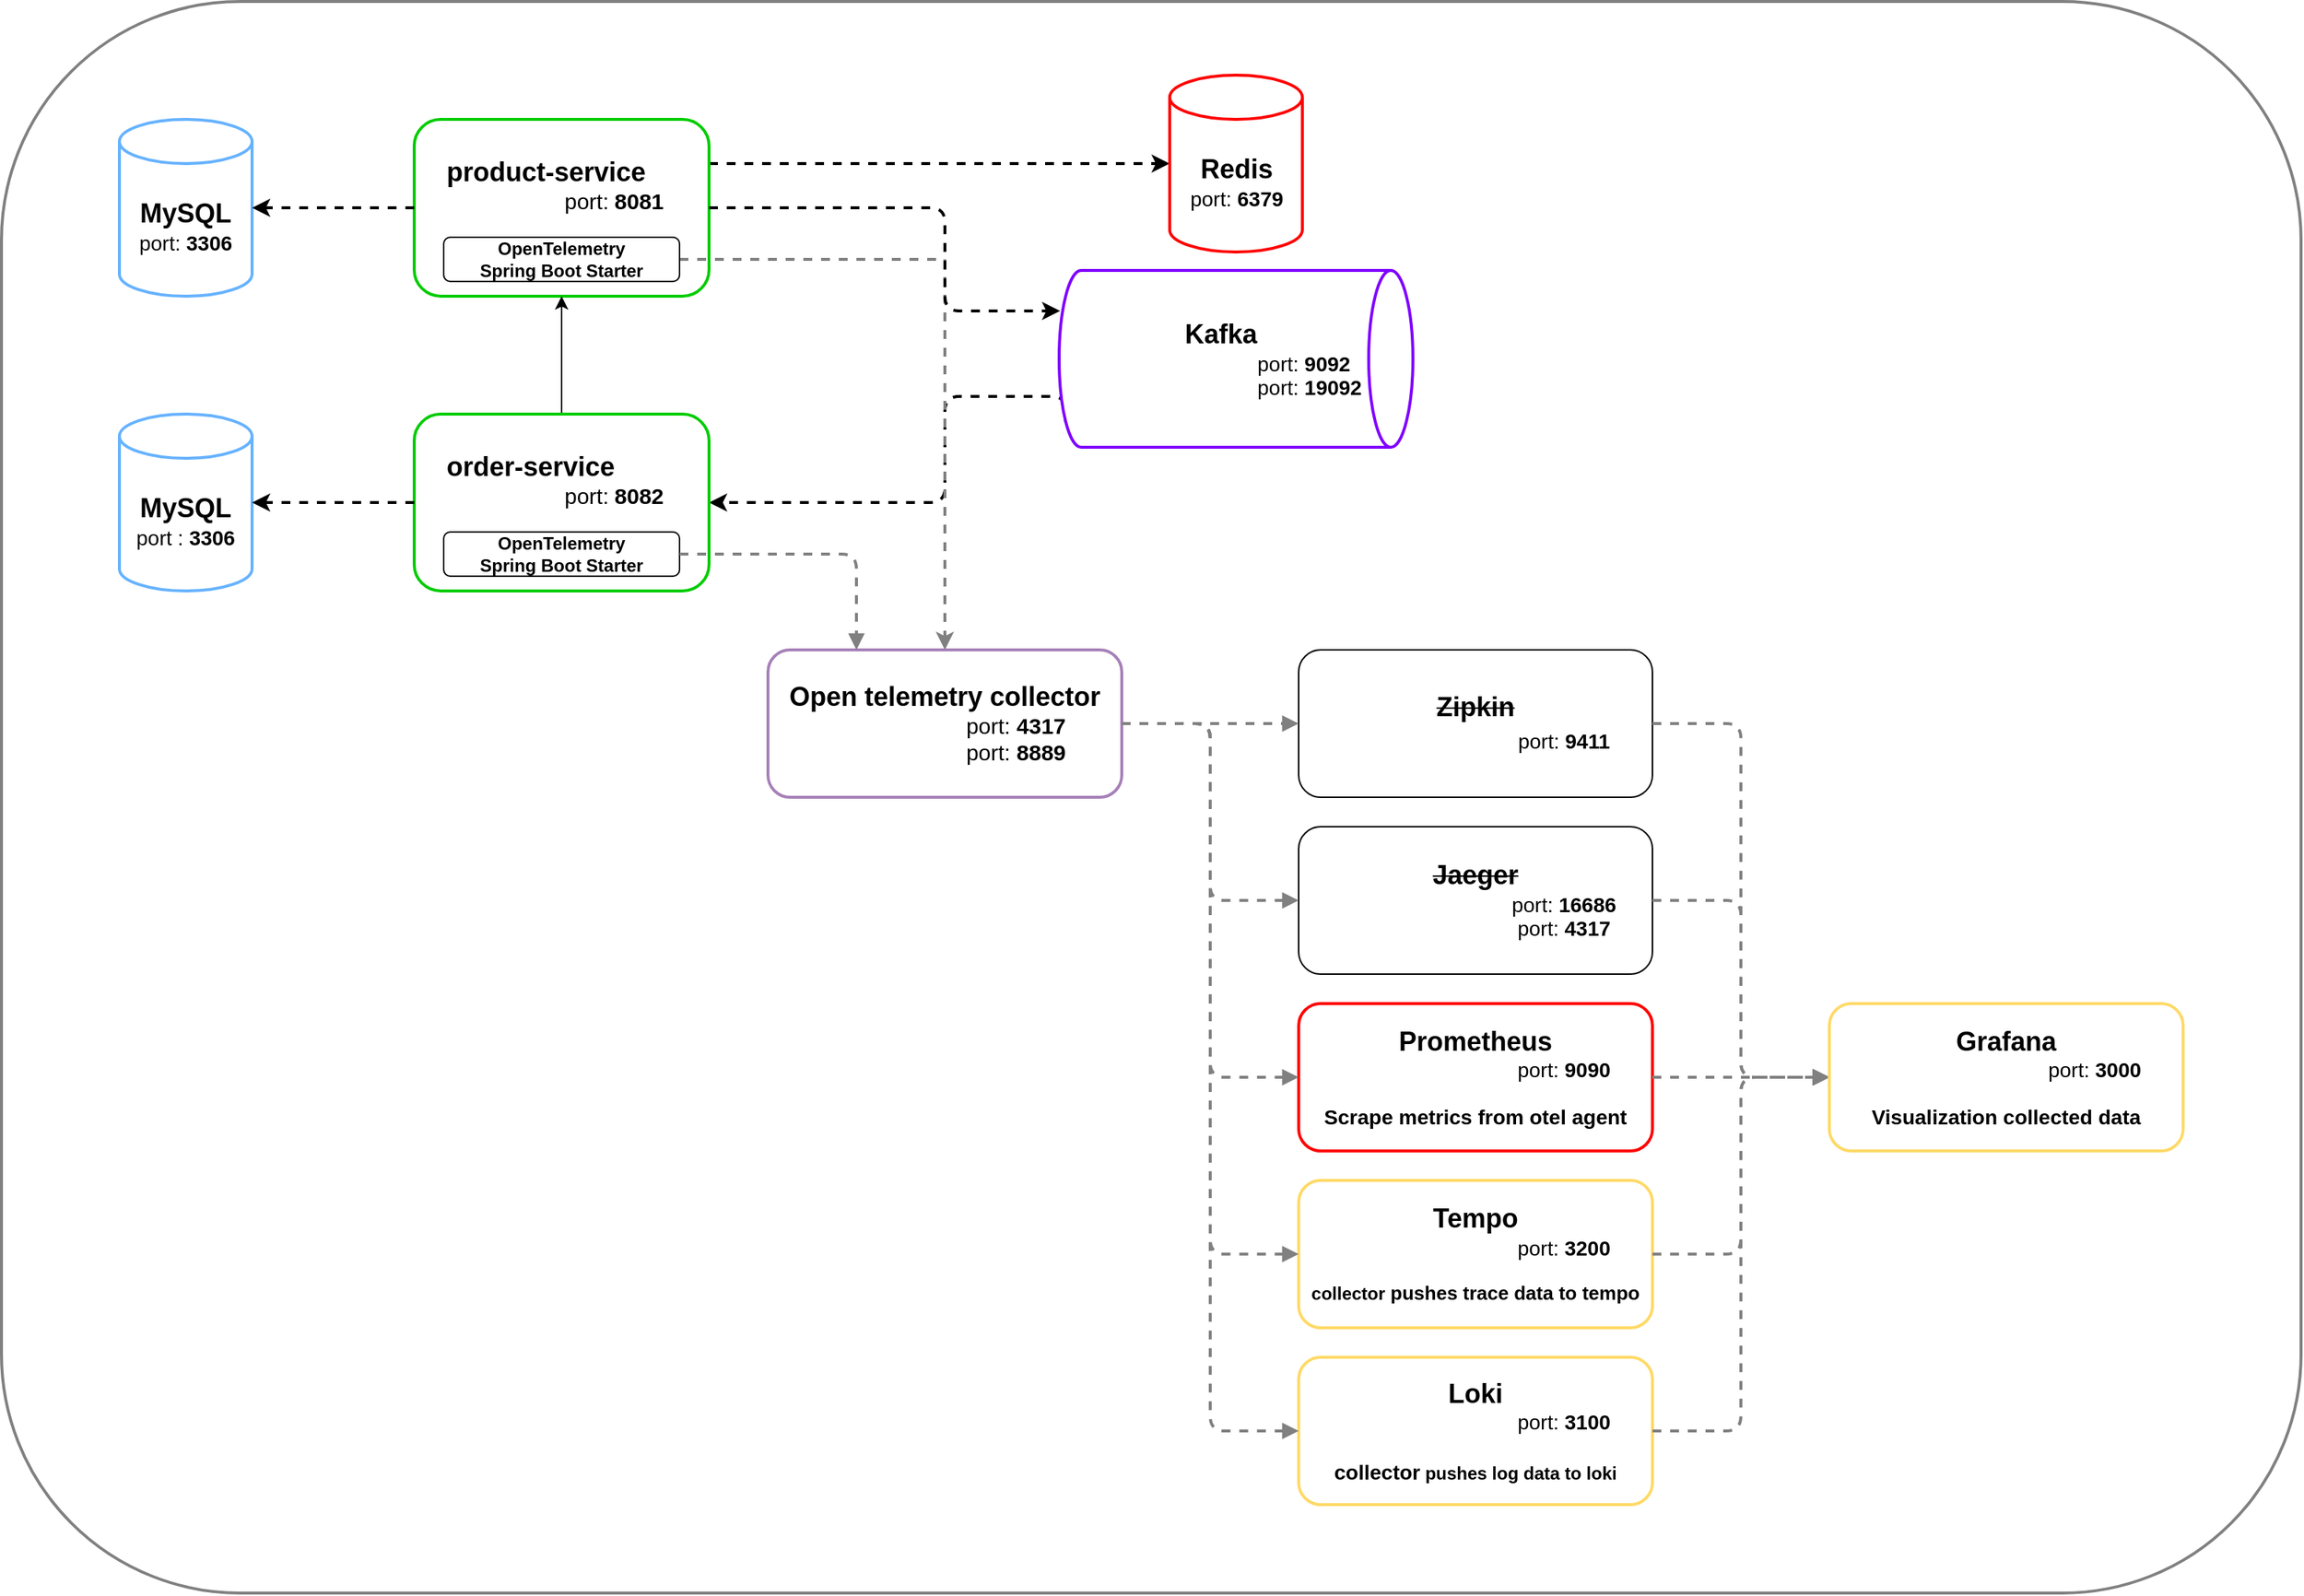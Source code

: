 <mxfile version="22.1.22" type="embed">
  <diagram name="OpenTelemetry Docker Architecture" id="otel-arch">
    <mxGraphModel dx="4507" dy="2590" grid="1" gridSize="10" guides="1" tooltips="1" connect="1" arrows="1" fold="1" page="1" pageScale="1" pageWidth="827" pageHeight="1169" math="0" shadow="0">
      <root>
        <mxCell id="0" />
        <mxCell id="1" parent="0" />
        <mxCell id="223" value="" style="rounded=1;whiteSpace=wrap;html=1;strokeColor=#808080;strokeWidth=2;glass=0;shadow=0;" vertex="1" parent="1">
          <mxGeometry x="40" y="40" width="1560" height="1080" as="geometry" />
        </mxCell>
        <mxCell id="224" style="edgeStyle=orthogonalEdgeStyle;rounded=0;orthogonalLoop=1;jettySize=auto;html=1;exitX=1;exitY=0.25;exitDx=0;exitDy=0;dashed=1;strokeWidth=2;" edge="1" parent="1" source="225" target="260">
          <mxGeometry relative="1" as="geometry" />
        </mxCell>
        <mxCell id="225" value="" style="rounded=1;whiteSpace=wrap;html=1;labelPosition=center;verticalLabelPosition=middle;align=center;verticalAlign=middle;gradientColor=none;strokeColor=#00CC00;strokeWidth=2;" vertex="1" parent="1">
          <mxGeometry x="320" y="120" width="200" height="120" as="geometry" />
        </mxCell>
        <mxCell id="226" value="&lt;div style=&quot;&quot;&gt;&lt;b style=&quot;background-color: transparent; color: light-dark(rgb(0, 0, 0), rgb(255, 255, 255));&quot;&gt;&lt;font style=&quot;font-size: 18px;&quot;&gt;Open telemetry collector&lt;/font&gt;&lt;/b&gt;&lt;/div&gt;&lt;blockquote style=&quot;margin: 0 0 0 40px; border: none; padding: 0px;&quot;&gt;&lt;blockquote style=&quot;margin: 0 0 0 40px; border: none; padding: 0px;&quot;&gt;&lt;blockquote style=&quot;margin: 0 0 0 40px; border: none; padding: 0px;&quot;&gt;&lt;b&gt;&lt;div style=&quot;text-align: left;&quot;&gt;&lt;font style=&quot;font-size: 15px;&quot;&gt;&lt;span style=&quot;background-color: transparent; color: light-dark(rgb(0, 0, 0), rgb(255, 255, 255)); font-weight: normal;&quot;&gt;port:&amp;nbsp;&lt;/span&gt;&lt;span style=&quot;background-color: transparent; color: light-dark(rgb(0, 0, 0), rgb(255, 255, 255));&quot;&gt;4317&lt;/span&gt;&lt;/font&gt;&lt;/div&gt;&lt;/b&gt;&lt;/blockquote&gt;&lt;/blockquote&gt;&lt;blockquote style=&quot;margin: 0 0 0 40px; border: none; padding: 0px;&quot;&gt;&lt;blockquote style=&quot;margin: 0 0 0 40px; border: none; padding: 0px;&quot;&gt;&lt;div style=&quot;text-align: left;&quot;&gt;&lt;span style=&quot;background-color: transparent; color: light-dark(rgb(0, 0, 0), rgb(255, 255, 255));&quot;&gt;&lt;font style=&quot;font-size: 15px;&quot;&gt;port:&amp;nbsp;&lt;b style=&quot;&quot;&gt;8889&lt;/b&gt;&lt;/font&gt;&lt;/span&gt;&lt;/div&gt;&lt;/blockquote&gt;&lt;/blockquote&gt;&lt;/blockquote&gt;" style="rounded=1;whiteSpace=wrap;html=1;strokeColor=#A680B8;strokeWidth=2;" vertex="1" parent="1">
          <mxGeometry x="560" y="480" width="240" height="100" as="geometry" />
        </mxCell>
        <mxCell id="227" value="&lt;div style=&quot;&quot;&gt;&lt;b style=&quot;background-color: transparent; color: light-dark(rgb(0, 0, 0), rgb(255, 255, 255));&quot;&gt;&lt;font style=&quot;font-size: 18px;&quot;&gt;&lt;strike&gt;Zipkin&lt;/strike&gt;&lt;/font&gt;&lt;/b&gt;&lt;/div&gt;&lt;blockquote style=&quot;margin: 0 0 0 40px; border: none; padding: 0px;&quot;&gt;&lt;blockquote style=&quot;margin: 0 0 0 40px; border: none; padding: 0px;&quot;&gt;&lt;blockquote style=&quot;margin: 0 0 0 40px; border: none; padding: 0px;&quot;&gt;&lt;div&gt;&lt;span style=&quot;font-size: 18px;&quot;&gt;&lt;b style=&quot;&quot;&gt;&lt;div style=&quot;&quot;&gt;&lt;span style=&quot;font-size: 14px; background-color: transparent; color: light-dark(rgb(0, 0, 0), rgb(255, 255, 255)); font-weight: normal;&quot;&gt;port&lt;/span&gt;&lt;span style=&quot;font-size: 14px; background-color: transparent; color: light-dark(rgb(0, 0, 0), rgb(255, 255, 255)); font-weight: normal;&quot;&gt;: &lt;/span&gt;&lt;b style=&quot;font-size: 14px; background-color: transparent; color: light-dark(rgb(0, 0, 0), rgb(255, 255, 255));&quot;&gt;9411&lt;/b&gt;&lt;/div&gt;&lt;/b&gt;&lt;/span&gt;&lt;/div&gt;&lt;/blockquote&gt;&lt;/blockquote&gt;&lt;/blockquote&gt;" style="rounded=1;whiteSpace=wrap;html=1;align=center;" vertex="1" parent="1">
          <mxGeometry x="920" y="480" width="240" height="100" as="geometry" />
        </mxCell>
        <mxCell id="228" value="&lt;b&gt;&lt;font style=&quot;font-size: 18px;&quot;&gt;&lt;strike style=&quot;&quot;&gt;Jaeger&lt;/strike&gt;&lt;/font&gt;&lt;/b&gt;&lt;div&gt;&lt;blockquote style=&quot;margin: 0 0 0 40px; border: none; padding: 0px;&quot;&gt;&lt;blockquote style=&quot;margin: 0 0 0 40px; border: none; padding: 0px;&quot;&gt;&lt;blockquote style=&quot;margin: 0 0 0 40px; border: none; padding: 0px;&quot;&gt;&lt;div&gt;&lt;font style=&quot;font-size: 14px;&quot;&gt;port: &lt;b&gt;16686&lt;/b&gt;&lt;/font&gt;&lt;/div&gt;&lt;/blockquote&gt;&lt;/blockquote&gt;&lt;blockquote style=&quot;margin: 0 0 0 40px; border: none; padding: 0px;&quot;&gt;&lt;blockquote style=&quot;margin: 0 0 0 40px; border: none; padding: 0px;&quot;&gt;&lt;div&gt;&lt;font style=&quot;font-size: 14px;&quot;&gt;port: &lt;b&gt;4317&lt;/b&gt;&lt;/font&gt;&lt;/div&gt;&lt;/blockquote&gt;&lt;/blockquote&gt;&lt;/blockquote&gt;&lt;/div&gt;" style="rounded=1;whiteSpace=wrap;html=1;" vertex="1" parent="1">
          <mxGeometry x="920" y="600" width="240" height="100" as="geometry" />
        </mxCell>
        <mxCell id="229" value="&lt;b&gt;&lt;font style=&quot;font-size: 18px;&quot;&gt;Tempo&lt;/font&gt;&lt;/b&gt;&lt;div&gt;&lt;blockquote style=&quot;margin: 0 0 0 40px; border: none; padding: 0px;&quot;&gt;&lt;blockquote style=&quot;margin: 0 0 0 40px; border: none; padding: 0px;&quot;&gt;&lt;blockquote style=&quot;margin: 0 0 0 40px; border: none; padding: 0px;&quot;&gt;&lt;div&gt;&lt;font style=&quot;font-size: 14px;&quot;&gt;port&lt;/font&gt;&lt;font style=&quot;&quot;&gt;&lt;span style=&quot;font-size: 14px;&quot;&gt;: &lt;/span&gt;&lt;span style=&quot;font-weight: bold; font-size: 14px;&quot;&gt;3200&lt;/span&gt;&lt;br&gt;&lt;/font&gt;&lt;/div&gt;&lt;/blockquote&gt;&lt;/blockquote&gt;&lt;/blockquote&gt;&lt;div&gt;&lt;font style=&quot;&quot;&gt;&lt;br&gt;&lt;font style=&quot;font-size: 13px;&quot;&gt;&lt;b&gt;&lt;span style=&quot;font-size: 12px;&quot;&gt;collector&lt;/span&gt;&amp;nbsp;pushes trace data to tempo&lt;/b&gt;&lt;/font&gt;&lt;/font&gt;&lt;/div&gt;&lt;/div&gt;" style="rounded=1;whiteSpace=wrap;html=1;strokeColor=#FFD966;strokeWidth=2;" vertex="1" parent="1">
          <mxGeometry x="920" y="840" width="240" height="100" as="geometry" />
        </mxCell>
        <mxCell id="230" value="&lt;b&gt;&lt;font style=&quot;font-size: 18px;&quot;&gt;Prometheus&lt;/font&gt;&lt;/b&gt;&lt;div&gt;&lt;blockquote style=&quot;margin: 0 0 0 40px; border: none; padding: 0px;&quot;&gt;&lt;blockquote style=&quot;margin: 0 0 0 40px; border: none; padding: 0px;&quot;&gt;&lt;blockquote style=&quot;margin: 0 0 0 40px; border: none; padding: 0px;&quot;&gt;&lt;div&gt;&lt;div&gt;&lt;font style=&quot;font-size: 14px;&quot;&gt;port: &lt;b style=&quot;&quot;&gt;9090&lt;/b&gt;&lt;/font&gt;&lt;/div&gt;&lt;/div&gt;&lt;/blockquote&gt;&lt;/blockquote&gt;&lt;/blockquote&gt;&lt;div&gt;&lt;div&gt;&lt;br&gt;&lt;font style=&quot;font-size: 14px;&quot;&gt;&lt;b style=&quot;&quot;&gt;Scrape metrics from otel agent&lt;/b&gt;&lt;/font&gt;&lt;/div&gt;&lt;/div&gt;&lt;/div&gt;" style="rounded=1;whiteSpace=wrap;html=1;strokeColor=#FF0000;strokeWidth=2;" vertex="1" parent="1">
          <mxGeometry x="920" y="720" width="240" height="100" as="geometry" />
        </mxCell>
        <mxCell id="231" value="&lt;font style=&quot;font-weight: bold; font-size: 18px;&quot;&gt;Loki&lt;/font&gt;&lt;div&gt;&lt;blockquote style=&quot;margin: 0 0 0 40px; border: none; padding: 0px;&quot;&gt;&lt;blockquote style=&quot;margin: 0 0 0 40px; border: none; padding: 0px;&quot;&gt;&lt;blockquote style=&quot;margin: 0 0 0 40px; border: none; padding: 0px;&quot;&gt;&lt;div&gt;&lt;font style=&quot;font-size: 14px;&quot;&gt;port: &lt;b style=&quot;&quot;&gt;3100&lt;/b&gt;&lt;/font&gt;&lt;/div&gt;&lt;/blockquote&gt;&lt;/blockquote&gt;&lt;/blockquote&gt;&lt;div&gt;&lt;font style=&quot;font-size: 14px;&quot;&gt;&lt;b&gt;&lt;br&gt;&lt;/b&gt;&lt;/font&gt;&lt;b&gt;&lt;font style=&quot;font-size: 14px;&quot;&gt;collector&lt;/font&gt; pushes log data to loki&lt;/b&gt;&lt;/div&gt;&lt;/div&gt;" style="rounded=1;whiteSpace=wrap;html=1;strokeColor=#FFD966;strokeWidth=2;" vertex="1" parent="1">
          <mxGeometry x="920" y="960" width="240" height="100" as="geometry" />
        </mxCell>
        <mxCell id="232" style="endArrow=block;edgeStyle=orthogonalEdgeStyle;entryX=0;entryY=0.5;entryDx=0;entryDy=0;exitX=1;exitY=0.5;exitDx=0;exitDy=0;dashed=1;strokeWidth=2;strokeColor=#808080;" edge="1" parent="1" source="226" target="228">
          <mxGeometry relative="1" as="geometry">
            <mxPoint x="700" y="625" as="sourcePoint" />
          </mxGeometry>
        </mxCell>
        <mxCell id="233" style="endArrow=block;entryX=0;entryY=0.5;entryDx=0;entryDy=0;exitX=1;exitY=0.5;exitDx=0;exitDy=0;edgeStyle=orthogonalEdgeStyle;dashed=1;strokeWidth=2;strokeColor=#808080;" edge="1" parent="1" source="226" target="229">
          <mxGeometry relative="1" as="geometry">
            <mxPoint x="700" y="625" as="sourcePoint" />
          </mxGeometry>
        </mxCell>
        <mxCell id="234" style="endArrow=block;exitX=1;exitY=0.5;exitDx=0;exitDy=0;entryX=0;entryY=0.5;entryDx=0;entryDy=0;edgeStyle=orthogonalEdgeStyle;dashed=1;strokeWidth=2;strokeColor=#808080;" edge="1" parent="1" source="226" target="230">
          <mxGeometry relative="1" as="geometry">
            <mxPoint x="700" y="625" as="sourcePoint" />
          </mxGeometry>
        </mxCell>
        <mxCell id="235" style="endArrow=block;exitX=1;exitY=0.5;exitDx=0;exitDy=0;entryX=0;entryY=0.5;entryDx=0;entryDy=0;edgeStyle=orthogonalEdgeStyle;dashed=1;strokeWidth=2;strokeColor=#808080;" edge="1" parent="1" source="226" target="231">
          <mxGeometry relative="1" as="geometry">
            <mxPoint x="700" y="625" as="sourcePoint" />
          </mxGeometry>
        </mxCell>
        <mxCell id="236" style="endArrow=block;edgeStyle=orthogonalEdgeStyle;entryX=0;entryY=0.5;entryDx=0;entryDy=0;dashed=1;strokeWidth=2;strokeColor=#808080;" edge="1" parent="1" source="227" target="259">
          <mxGeometry relative="1" as="geometry">
            <mxPoint x="1280" y="770" as="targetPoint" />
          </mxGeometry>
        </mxCell>
        <mxCell id="237" style="endArrow=block;edgeStyle=orthogonalEdgeStyle;entryX=0;entryY=0.5;entryDx=0;entryDy=0;dashed=1;strokeWidth=2;strokeColor=#808080;" edge="1" parent="1" source="228" target="259">
          <mxGeometry relative="1" as="geometry">
            <mxPoint x="1280" y="770" as="targetPoint" />
          </mxGeometry>
        </mxCell>
        <mxCell id="238" style="endArrow=block;edgeStyle=orthogonalEdgeStyle;dashed=1;strokeWidth=2;strokeColor=#808080;entryX=0;entryY=0.5;entryDx=0;entryDy=0;" edge="1" parent="1" source="229" target="259">
          <mxGeometry relative="1" as="geometry">
            <mxPoint x="1280" y="770" as="targetPoint" />
          </mxGeometry>
        </mxCell>
        <mxCell id="239" style="endArrow=block;edgeStyle=orthogonalEdgeStyle;entryX=0;entryY=0.5;entryDx=0;entryDy=0;dashed=1;strokeWidth=2;strokeColor=#808080;" edge="1" parent="1" source="230" target="259">
          <mxGeometry relative="1" as="geometry">
            <mxPoint x="1280" y="770" as="targetPoint" />
          </mxGeometry>
        </mxCell>
        <mxCell id="240" style="endArrow=block;edgeStyle=orthogonalEdgeStyle;entryX=0;entryY=0.5;entryDx=0;entryDy=0;dashed=1;strokeWidth=2;strokeColor=#808080;" edge="1" parent="1" source="231" target="259">
          <mxGeometry relative="1" as="geometry">
            <mxPoint x="1280" y="770" as="targetPoint" />
          </mxGeometry>
        </mxCell>
        <mxCell id="241" value="&lt;b&gt;&lt;font style=&quot;font-size: 18px;&quot;&gt;MySQL&lt;/font&gt;&lt;br&gt;&lt;/b&gt;&lt;font style=&quot;font-size: 14px;&quot;&gt;port:&amp;nbsp;&lt;b style=&quot;&quot;&gt;3306&lt;/b&gt;&lt;/font&gt;" style="shape=cylinder3;whiteSpace=wrap;html=1;boundedLbl=1;backgroundOutline=1;size=15;aspect=fixed;strokeColor=#66B2FF;strokeWidth=2;" vertex="1" parent="1">
          <mxGeometry x="120" y="120" width="90" height="120" as="geometry" />
        </mxCell>
        <mxCell id="242" style="endArrow=block;edgeStyle=orthogonalEdgeStyle;entryX=0;entryY=0.5;entryDx=0;entryDy=0;exitX=1;exitY=0.5;exitDx=0;exitDy=0;dashed=1;strokeWidth=2;strokeColor=#808080;" edge="1" parent="1" source="226" target="227">
          <mxGeometry relative="1" as="geometry">
            <mxPoint x="700" y="625" as="sourcePoint" />
            <mxPoint x="1090" y="220" as="targetPoint" />
          </mxGeometry>
        </mxCell>
        <mxCell id="243" style="edgeStyle=orthogonalEdgeStyle;rounded=0;orthogonalLoop=1;jettySize=auto;html=1;exitX=0.5;exitY=1;exitDx=0;exitDy=0;" edge="1" parent="1">
          <mxGeometry relative="1" as="geometry">
            <mxPoint x="910" y="312.5" as="sourcePoint" />
            <mxPoint x="910" y="312.5" as="targetPoint" />
          </mxGeometry>
        </mxCell>
        <mxCell id="244" style="edgeStyle=orthogonalEdgeStyle;rounded=1;orthogonalLoop=1;jettySize=auto;html=1;exitX=0.855;exitY=1;exitDx=0;exitDy=-4.35;exitPerimeter=0;entryX=1;entryY=0.5;entryDx=0;entryDy=0;dashed=1;curved=0;strokeWidth=2;strokeColor=#000000;" edge="1" parent="1" source="245" target="250">
          <mxGeometry relative="1" as="geometry">
            <Array as="points">
              <mxPoint x="680" y="308" />
              <mxPoint x="680" y="380" />
            </Array>
          </mxGeometry>
        </mxCell>
        <mxCell id="245" value="" style="shape=cylinder3;whiteSpace=wrap;html=1;boundedLbl=1;backgroundOutline=1;size=15;rotation=90;strokeColor=#7F00FF;strokeWidth=2;" vertex="1" parent="1">
          <mxGeometry x="817.5" y="162.5" width="120" height="240" as="geometry" />
        </mxCell>
        <mxCell id="246" style="edgeStyle=orthogonalEdgeStyle;rounded=0;orthogonalLoop=1;jettySize=auto;html=1;exitX=1;exitY=0.5;exitDx=0;exitDy=0;entryX=0.5;entryY=0;entryDx=0;entryDy=0;dashed=1;strokeWidth=2;strokeColor=#808080;" edge="1" parent="1" source="247" target="226">
          <mxGeometry relative="1" as="geometry" />
        </mxCell>
        <mxCell id="247" value="OpenTelemetry&lt;br&gt;Spring Boot Starter" style="rounded=1;whiteSpace=wrap;html=1;fontStyle=1;gradientColor=none;" vertex="1" parent="1">
          <mxGeometry x="340" y="200" width="160" height="30" as="geometry" />
        </mxCell>
        <mxCell id="248" value="&lt;b&gt;&lt;font style=&quot;font-size: 18px;&quot;&gt;product-service&lt;/font&gt;&lt;/b&gt;&lt;div&gt;&lt;blockquote style=&quot;margin: 0 0 0 40px; border: none; padding: 0px;&quot;&gt;&lt;blockquote style=&quot;margin: 0 0 0 40px; border: none; padding: 0px;&quot;&gt;&lt;div&gt;&lt;font style=&quot;font-size: 15px;&quot;&gt;port:&lt;/font&gt;&lt;font style=&quot;&quot;&gt;&lt;font style=&quot;font-size: 14px;&quot;&gt; &lt;/font&gt;&lt;b style=&quot;font-size: 15px;&quot;&gt;8081&lt;/b&gt;&lt;/font&gt;&lt;/div&gt;&lt;/blockquote&gt;&lt;/blockquote&gt;&lt;/div&gt;" style="text;html=1;align=left;verticalAlign=middle;whiteSpace=wrap;rounded=0;" vertex="1" parent="1">
          <mxGeometry x="340" y="130" width="160" height="70" as="geometry" />
        </mxCell>
        <mxCell id="249" style="edgeStyle=orthogonalEdgeStyle;rounded=0;orthogonalLoop=1;jettySize=auto;html=1;exitX=0.5;exitY=0;exitDx=0;exitDy=0;entryX=0.5;entryY=1;entryDx=0;entryDy=0;" edge="1" parent="1" source="250" target="225">
          <mxGeometry relative="1" as="geometry" />
        </mxCell>
        <mxCell id="250" value="" style="rounded=1;whiteSpace=wrap;html=1;labelPosition=center;verticalLabelPosition=middle;align=center;verticalAlign=middle;strokeColor=#00CC00;strokeWidth=2;" vertex="1" parent="1">
          <mxGeometry x="320" y="320" width="200" height="120" as="geometry" />
        </mxCell>
        <mxCell id="251" value="OpenTelemetry&lt;br&gt;Spring Boot Starter" style="rounded=1;whiteSpace=wrap;html=1;fontStyle=1" vertex="1" parent="1">
          <mxGeometry x="340" y="400" width="160" height="30" as="geometry" />
        </mxCell>
        <mxCell id="252" value="&lt;div style=&quot;text-align: center;&quot;&gt;&lt;b style=&quot;background-color: transparent; color: light-dark(rgb(0, 0, 0), rgb(255, 255, 255));&quot;&gt;&lt;font style=&quot;font-size: 18px;&quot;&gt;Kafka&lt;/font&gt;&lt;/b&gt;&lt;/div&gt;&lt;blockquote style=&quot;margin: 0 0 0 40px; border: none; padding: 0px;&quot;&gt;&lt;blockquote style=&quot;margin: 0 0 0 40px; border: none; padding: 0px;&quot;&gt;&lt;blockquote style=&quot;margin: 0 0 0 40px; border: none; padding: 0px;&quot;&gt;&lt;div&gt;&lt;font style=&quot;font-size: 14px;&quot;&gt;&lt;font style=&quot;&quot;&gt;port: &lt;b&gt;9092&lt;/b&gt;&lt;/font&gt;&lt;/font&gt;&lt;/div&gt;&lt;/blockquote&gt;&lt;/blockquote&gt;&lt;blockquote style=&quot;margin: 0 0 0 40px; border: none; padding: 0px;&quot;&gt;&lt;blockquote style=&quot;margin: 0 0 0 40px; border: none; padding: 0px;&quot;&gt;&lt;div&gt;&lt;font style=&quot;font-size: 14px;&quot;&gt;&lt;font style=&quot;&quot;&gt;port: &lt;b&gt;19092&lt;/b&gt;&lt;/font&gt;&lt;/font&gt;&lt;/div&gt;&lt;/blockquote&gt;&lt;/blockquote&gt;&lt;/blockquote&gt;" style="text;html=1;align=left;verticalAlign=middle;whiteSpace=wrap;rounded=0;" vertex="1" parent="1">
          <mxGeometry x="770" y="237.5" width="200" height="90" as="geometry" />
        </mxCell>
        <mxCell id="253" style="endArrow=block;entryX=0.25;entryY=0;entryDx=0;entryDy=0;edgeStyle=orthogonalEdgeStyle;exitX=1;exitY=0.5;exitDx=0;exitDy=0;dashed=1;strokeWidth=2;strokeColor=#808080;" edge="1" parent="1" source="251" target="226">
          <mxGeometry relative="1" as="geometry">
            <mxPoint x="500" y="450" as="sourcePoint" />
          </mxGeometry>
        </mxCell>
        <mxCell id="254" style="edgeStyle=orthogonalEdgeStyle;rounded=0;orthogonalLoop=1;jettySize=auto;html=1;exitX=0;exitY=0.5;exitDx=0;exitDy=0;entryX=1;entryY=0.5;entryDx=0;entryDy=0;entryPerimeter=0;dashed=1;strokeWidth=2;strokeColor=#000000;" edge="1" parent="1" source="225" target="241">
          <mxGeometry relative="1" as="geometry" />
        </mxCell>
        <mxCell id="255" value="&lt;font style=&quot;&quot;&gt;&lt;font style=&quot;font-size: 18px;&quot;&gt;&lt;b style=&quot;&quot;&gt;&lt;font style=&quot;&quot;&gt;MySQL&lt;/font&gt;&lt;/b&gt;&lt;br&gt;&lt;/font&gt;&lt;font style=&quot;font-size: 14px;&quot;&gt;port : &lt;b style=&quot;&quot;&gt;3306&lt;/b&gt;&lt;/font&gt;&lt;/font&gt;" style="shape=cylinder3;whiteSpace=wrap;html=1;boundedLbl=1;backgroundOutline=1;size=15;aspect=fixed;strokeColor=#66B2FF;strokeWidth=2;" vertex="1" parent="1">
          <mxGeometry x="120" y="320" width="90" height="120" as="geometry" />
        </mxCell>
        <mxCell id="256" style="edgeStyle=orthogonalEdgeStyle;rounded=0;orthogonalLoop=1;jettySize=auto;html=1;exitX=0;exitY=0.5;exitDx=0;exitDy=0;entryX=1;entryY=0.5;entryDx=0;entryDy=0;entryPerimeter=0;dashed=1;strokeWidth=2;strokeColor=#000000;" edge="1" parent="1" source="250" target="255">
          <mxGeometry relative="1" as="geometry" />
        </mxCell>
        <mxCell id="257" style="edgeStyle=orthogonalEdgeStyle;rounded=1;orthogonalLoop=1;jettySize=auto;html=1;exitX=1;exitY=0.5;exitDx=0;exitDy=0;dashed=1;strokeWidth=2;strokeColor=#000000;entryX=0.235;entryY=0.997;entryDx=0;entryDy=0;entryPerimeter=0;curved=0;" edge="1" parent="1" source="225" target="245">
          <mxGeometry relative="1" as="geometry">
            <mxPoint x="720" y="210" as="targetPoint" />
            <Array as="points">
              <mxPoint x="680" y="180" />
              <mxPoint x="680" y="250" />
              <mxPoint x="758" y="250" />
            </Array>
          </mxGeometry>
        </mxCell>
        <mxCell id="258" value="&lt;b&gt;&lt;font style=&quot;font-size: 18px;&quot;&gt;order-service&lt;/font&gt;&lt;/b&gt;&lt;blockquote style=&quot;margin: 0 0 0 40px; border: none; padding: 0px;&quot;&gt;&lt;blockquote style=&quot;margin: 0 0 0 40px; border: none; padding: 0px;&quot;&gt;&lt;div&gt;&lt;font style=&quot;font-size: 15px;&quot;&gt;port:&lt;/font&gt;&lt;font style=&quot;&quot;&gt;&lt;font style=&quot;font-size: 14px;&quot;&gt; &lt;/font&gt;&lt;b style=&quot;font-size: 15px;&quot;&gt;8082&lt;/b&gt;&lt;/font&gt;&lt;/div&gt;&lt;/blockquote&gt;&lt;/blockquote&gt;" style="text;html=1;align=left;verticalAlign=middle;whiteSpace=wrap;rounded=0;" vertex="1" parent="1">
          <mxGeometry x="340" y="330" width="160" height="70" as="geometry" />
        </mxCell>
        <mxCell id="259" value="&lt;b&gt;&lt;font style=&quot;font-size: 18px;&quot;&gt;Grafana&lt;/font&gt;&lt;/b&gt;&lt;div&gt;&lt;blockquote style=&quot;margin: 0 0 0 40px; border: none; padding: 0px;&quot;&gt;&lt;blockquote style=&quot;margin: 0 0 0 40px; border: none; padding: 0px;&quot;&gt;&lt;blockquote style=&quot;margin: 0 0 0 40px; border: none; padding: 0px;&quot;&gt;&lt;div&gt;&lt;div&gt;&lt;font style=&quot;font-size: 14px;&quot;&gt;port: &lt;b style=&quot;&quot;&gt;3000&lt;/b&gt;&lt;/font&gt;&lt;/div&gt;&lt;/div&gt;&lt;/blockquote&gt;&lt;/blockquote&gt;&lt;/blockquote&gt;&lt;div&gt;&lt;div&gt;&lt;br&gt;&lt;font style=&quot;font-size: 14px;&quot;&gt;&lt;b style=&quot;&quot;&gt;Visualization collected data&lt;/b&gt;&lt;/font&gt;&lt;/div&gt;&lt;/div&gt;&lt;/div&gt;" style="rounded=1;whiteSpace=wrap;html=1;strokeColor=#FFD966;strokeWidth=2;" vertex="1" parent="1">
          <mxGeometry x="1280" y="720" width="240" height="100" as="geometry" />
        </mxCell>
        <mxCell id="260" value="&lt;b&gt;&lt;span style=&quot;font-size: 18px;&quot;&gt;Redis&lt;/span&gt;&lt;br&gt;&lt;/b&gt;&lt;font style=&quot;font-size: 14px;&quot;&gt;port:&amp;nbsp;&lt;b style=&quot;&quot;&gt;6379&lt;/b&gt;&lt;/font&gt;" style="shape=cylinder3;whiteSpace=wrap;html=1;boundedLbl=1;backgroundOutline=1;size=15;aspect=fixed;strokeColor=#FF0000;strokeWidth=2;" vertex="1" parent="1">
          <mxGeometry x="832.5" y="90" width="90" height="120" as="geometry" />
        </mxCell>
      </root>
    </mxGraphModel>
  </diagram>
</mxfile>
